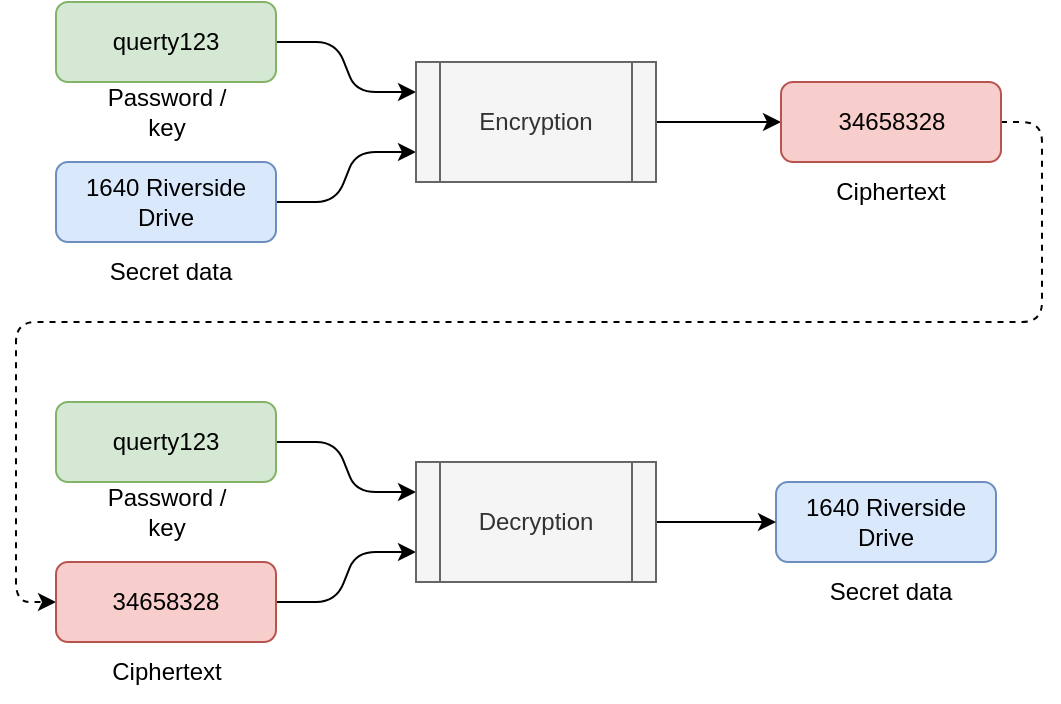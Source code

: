 <mxfile version="28.0.7">
  <diagram name="Page-1" id="ZwclgwCDB8QirTYUi6D6">
    <mxGraphModel dx="1426" dy="779" grid="1" gridSize="10" guides="1" tooltips="1" connect="1" arrows="1" fold="1" page="1" pageScale="1" pageWidth="850" pageHeight="1100" math="0" shadow="0">
      <root>
        <mxCell id="0" />
        <mxCell id="1" parent="0" />
        <mxCell id="0gY_LsnsYeZO3KPKOBL2-7" style="edgeStyle=entityRelationEdgeStyle;rounded=1;orthogonalLoop=1;jettySize=auto;html=1;exitX=1;exitY=0.5;exitDx=0;exitDy=0;entryX=0;entryY=0.75;entryDx=0;entryDy=0;curved=0;" edge="1" parent="1" source="0gY_LsnsYeZO3KPKOBL2-1" target="0gY_LsnsYeZO3KPKOBL2-5">
          <mxGeometry relative="1" as="geometry" />
        </mxCell>
        <mxCell id="0gY_LsnsYeZO3KPKOBL2-1" value="1640 Riverside Drive" style="rounded=1;whiteSpace=wrap;html=1;fillColor=#dae8fc;strokeColor=#6c8ebf;" vertex="1" parent="1">
          <mxGeometry x="80" y="120" width="110" height="40" as="geometry" />
        </mxCell>
        <mxCell id="0gY_LsnsYeZO3KPKOBL2-2" value="Password / key" style="text;html=1;align=center;verticalAlign=middle;whiteSpace=wrap;rounded=0;" vertex="1" parent="1">
          <mxGeometry x="97.5" y="80" width="75" height="30" as="geometry" />
        </mxCell>
        <mxCell id="0gY_LsnsYeZO3KPKOBL2-6" style="edgeStyle=entityRelationEdgeStyle;rounded=1;orthogonalLoop=1;jettySize=auto;html=1;exitX=1;exitY=0.5;exitDx=0;exitDy=0;entryX=0;entryY=0.25;entryDx=0;entryDy=0;curved=0;" edge="1" parent="1" source="0gY_LsnsYeZO3KPKOBL2-3" target="0gY_LsnsYeZO3KPKOBL2-5">
          <mxGeometry relative="1" as="geometry" />
        </mxCell>
        <mxCell id="0gY_LsnsYeZO3KPKOBL2-3" value="querty123" style="rounded=1;whiteSpace=wrap;html=1;fillColor=#d5e8d4;strokeColor=#82b366;" vertex="1" parent="1">
          <mxGeometry x="80" y="40" width="110" height="40" as="geometry" />
        </mxCell>
        <mxCell id="0gY_LsnsYeZO3KPKOBL2-4" value="Secret data" style="text;html=1;align=center;verticalAlign=middle;whiteSpace=wrap;rounded=0;" vertex="1" parent="1">
          <mxGeometry x="100" y="160" width="75" height="30" as="geometry" />
        </mxCell>
        <mxCell id="0gY_LsnsYeZO3KPKOBL2-11" style="edgeStyle=orthogonalEdgeStyle;rounded=0;orthogonalLoop=1;jettySize=auto;html=1;exitX=1;exitY=0.5;exitDx=0;exitDy=0;entryX=0;entryY=0.5;entryDx=0;entryDy=0;" edge="1" parent="1" source="0gY_LsnsYeZO3KPKOBL2-5" target="0gY_LsnsYeZO3KPKOBL2-8">
          <mxGeometry relative="1" as="geometry" />
        </mxCell>
        <mxCell id="0gY_LsnsYeZO3KPKOBL2-5" value="Encryption" style="shape=process;whiteSpace=wrap;html=1;backgroundOutline=1;fillColor=#f5f5f5;fontColor=#333333;strokeColor=#666666;" vertex="1" parent="1">
          <mxGeometry x="260" y="70" width="120" height="60" as="geometry" />
        </mxCell>
        <mxCell id="0gY_LsnsYeZO3KPKOBL2-22" style="edgeStyle=orthogonalEdgeStyle;rounded=1;orthogonalLoop=1;jettySize=auto;html=1;exitX=1;exitY=0.5;exitDx=0;exitDy=0;entryX=0;entryY=0.5;entryDx=0;entryDy=0;dashed=1;curved=0;" edge="1" parent="1" source="0gY_LsnsYeZO3KPKOBL2-8" target="0gY_LsnsYeZO3KPKOBL2-20">
          <mxGeometry relative="1" as="geometry">
            <mxPoint x="40" y="310" as="targetPoint" />
            <Array as="points">
              <mxPoint x="573" y="100" />
              <mxPoint x="573" y="200" />
              <mxPoint x="60" y="200" />
              <mxPoint x="60" y="340" />
            </Array>
          </mxGeometry>
        </mxCell>
        <mxCell id="0gY_LsnsYeZO3KPKOBL2-8" value="34658328" style="rounded=1;whiteSpace=wrap;html=1;fillColor=#f8cecc;strokeColor=#b85450;" vertex="1" parent="1">
          <mxGeometry x="442.5" y="80" width="110" height="40" as="geometry" />
        </mxCell>
        <mxCell id="0gY_LsnsYeZO3KPKOBL2-9" value="Ciphertext" style="text;html=1;align=center;verticalAlign=middle;whiteSpace=wrap;rounded=0;" vertex="1" parent="1">
          <mxGeometry x="460" y="120" width="75" height="30" as="geometry" />
        </mxCell>
        <mxCell id="0gY_LsnsYeZO3KPKOBL2-12" style="edgeStyle=entityRelationEdgeStyle;rounded=1;orthogonalLoop=1;jettySize=auto;html=1;entryX=0;entryY=0.75;entryDx=0;entryDy=0;curved=0;exitX=1;exitY=0.5;exitDx=0;exitDy=0;" edge="1" source="0gY_LsnsYeZO3KPKOBL2-20" target="0gY_LsnsYeZO3KPKOBL2-19" parent="1">
          <mxGeometry relative="1" as="geometry">
            <mxPoint x="200" y="340" as="sourcePoint" />
          </mxGeometry>
        </mxCell>
        <mxCell id="0gY_LsnsYeZO3KPKOBL2-13" value="1640 Riverside Drive" style="rounded=1;whiteSpace=wrap;html=1;fillColor=#dae8fc;strokeColor=#6c8ebf;" vertex="1" parent="1">
          <mxGeometry x="440" y="280" width="110" height="40" as="geometry" />
        </mxCell>
        <mxCell id="0gY_LsnsYeZO3KPKOBL2-14" value="Password / key" style="text;html=1;align=center;verticalAlign=middle;whiteSpace=wrap;rounded=0;" vertex="1" parent="1">
          <mxGeometry x="97.5" y="280" width="75" height="30" as="geometry" />
        </mxCell>
        <mxCell id="0gY_LsnsYeZO3KPKOBL2-15" style="edgeStyle=entityRelationEdgeStyle;rounded=1;orthogonalLoop=1;jettySize=auto;html=1;exitX=1;exitY=0.5;exitDx=0;exitDy=0;entryX=0;entryY=0.25;entryDx=0;entryDy=0;curved=0;" edge="1" source="0gY_LsnsYeZO3KPKOBL2-16" target="0gY_LsnsYeZO3KPKOBL2-19" parent="1">
          <mxGeometry relative="1" as="geometry" />
        </mxCell>
        <mxCell id="0gY_LsnsYeZO3KPKOBL2-16" value="querty123" style="rounded=1;whiteSpace=wrap;html=1;fillColor=#d5e8d4;strokeColor=#82b366;" vertex="1" parent="1">
          <mxGeometry x="80" y="240" width="110" height="40" as="geometry" />
        </mxCell>
        <mxCell id="0gY_LsnsYeZO3KPKOBL2-17" value="Secret data" style="text;html=1;align=center;verticalAlign=middle;whiteSpace=wrap;rounded=0;" vertex="1" parent="1">
          <mxGeometry x="460" y="320" width="75" height="30" as="geometry" />
        </mxCell>
        <mxCell id="0gY_LsnsYeZO3KPKOBL2-18" style="edgeStyle=orthogonalEdgeStyle;rounded=0;orthogonalLoop=1;jettySize=auto;html=1;exitX=1;exitY=0.5;exitDx=0;exitDy=0;entryX=0;entryY=0.5;entryDx=0;entryDy=0;" edge="1" source="0gY_LsnsYeZO3KPKOBL2-19" target="0gY_LsnsYeZO3KPKOBL2-13" parent="1">
          <mxGeometry relative="1" as="geometry">
            <mxPoint x="430" y="300" as="targetPoint" />
          </mxGeometry>
        </mxCell>
        <mxCell id="0gY_LsnsYeZO3KPKOBL2-19" value="Decryption" style="shape=process;whiteSpace=wrap;html=1;backgroundOutline=1;fillColor=#f5f5f5;fontColor=#333333;strokeColor=#666666;" vertex="1" parent="1">
          <mxGeometry x="260" y="270" width="120" height="60" as="geometry" />
        </mxCell>
        <mxCell id="0gY_LsnsYeZO3KPKOBL2-20" value="34658328" style="rounded=1;whiteSpace=wrap;html=1;fillColor=#f8cecc;strokeColor=#b85450;" vertex="1" parent="1">
          <mxGeometry x="80" y="320" width="110" height="40" as="geometry" />
        </mxCell>
        <mxCell id="0gY_LsnsYeZO3KPKOBL2-21" value="Ciphertext" style="text;html=1;align=center;verticalAlign=middle;whiteSpace=wrap;rounded=0;" vertex="1" parent="1">
          <mxGeometry x="97.5" y="360" width="75" height="30" as="geometry" />
        </mxCell>
      </root>
    </mxGraphModel>
  </diagram>
</mxfile>
